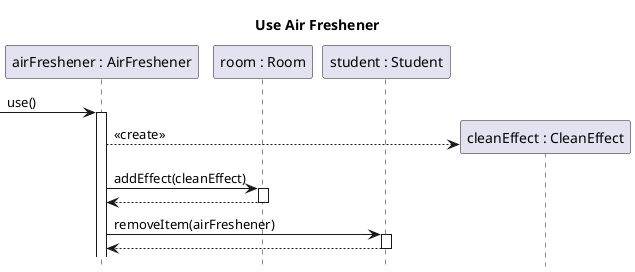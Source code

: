 @startuml item-air-freshener-use
'https://plantuml.com/sequence-diagram

title Use Air Freshener
hide footbox

participant "airFreshener : AirFreshener" as airFreshener
participant "room : Room" as room
participant "student : Student" as student
participant "cleanEffect : CleanEffect" as cleanEffect


[-> airFreshener ++ : use()
create cleanEffect
airFreshener --> cleanEffect : <<create>>
airFreshener -> room ++ : addEffect(cleanEffect)
return
airFreshener -> student ++ : removeItem(airFreshener)
return



@enduml